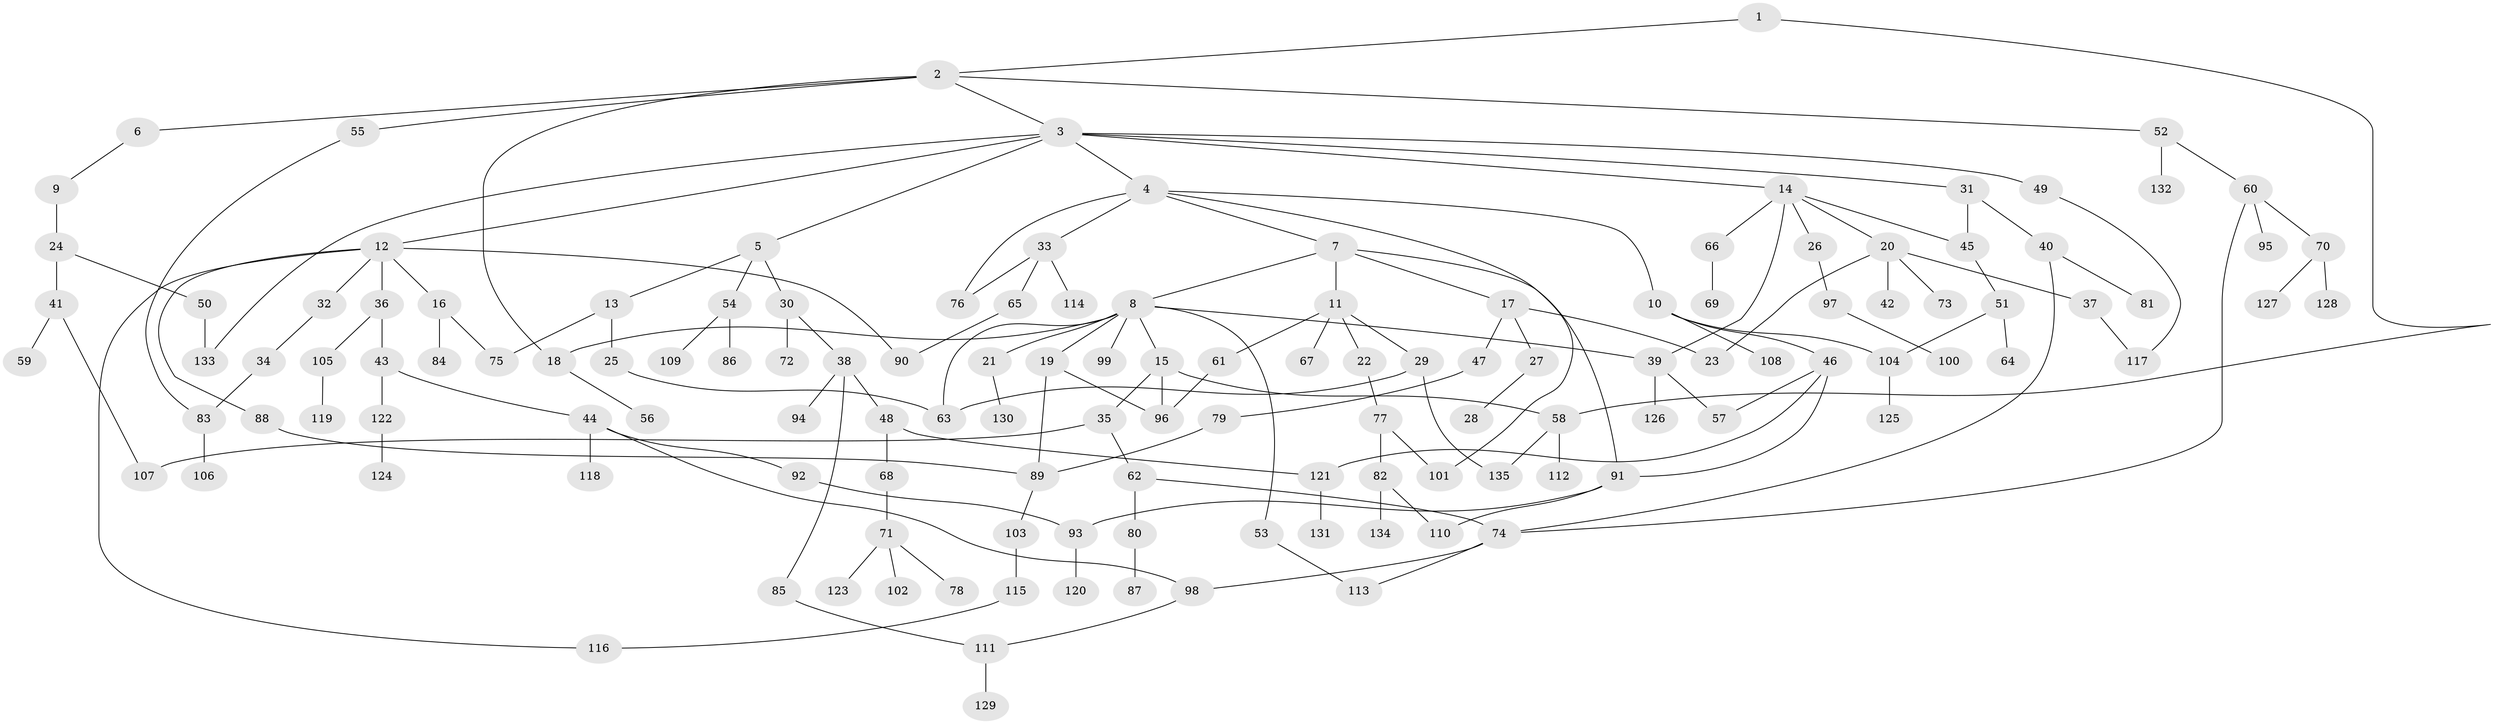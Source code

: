 // Generated by graph-tools (version 1.1) at 2025/49/03/09/25 03:49:22]
// undirected, 135 vertices, 166 edges
graph export_dot {
graph [start="1"]
  node [color=gray90,style=filled];
  1;
  2;
  3;
  4;
  5;
  6;
  7;
  8;
  9;
  10;
  11;
  12;
  13;
  14;
  15;
  16;
  17;
  18;
  19;
  20;
  21;
  22;
  23;
  24;
  25;
  26;
  27;
  28;
  29;
  30;
  31;
  32;
  33;
  34;
  35;
  36;
  37;
  38;
  39;
  40;
  41;
  42;
  43;
  44;
  45;
  46;
  47;
  48;
  49;
  50;
  51;
  52;
  53;
  54;
  55;
  56;
  57;
  58;
  59;
  60;
  61;
  62;
  63;
  64;
  65;
  66;
  67;
  68;
  69;
  70;
  71;
  72;
  73;
  74;
  75;
  76;
  77;
  78;
  79;
  80;
  81;
  82;
  83;
  84;
  85;
  86;
  87;
  88;
  89;
  90;
  91;
  92;
  93;
  94;
  95;
  96;
  97;
  98;
  99;
  100;
  101;
  102;
  103;
  104;
  105;
  106;
  107;
  108;
  109;
  110;
  111;
  112;
  113;
  114;
  115;
  116;
  117;
  118;
  119;
  120;
  121;
  122;
  123;
  124;
  125;
  126;
  127;
  128;
  129;
  130;
  131;
  132;
  133;
  134;
  135;
  1 -- 2;
  1 -- 58;
  2 -- 3;
  2 -- 6;
  2 -- 18;
  2 -- 52;
  2 -- 55;
  3 -- 4;
  3 -- 5;
  3 -- 12;
  3 -- 14;
  3 -- 31;
  3 -- 49;
  3 -- 133;
  4 -- 7;
  4 -- 10;
  4 -- 33;
  4 -- 76;
  4 -- 101;
  5 -- 13;
  5 -- 30;
  5 -- 54;
  6 -- 9;
  7 -- 8;
  7 -- 11;
  7 -- 17;
  7 -- 91;
  8 -- 15;
  8 -- 19;
  8 -- 21;
  8 -- 53;
  8 -- 99;
  8 -- 39;
  8 -- 63;
  8 -- 18;
  9 -- 24;
  10 -- 46;
  10 -- 108;
  10 -- 104;
  11 -- 22;
  11 -- 29;
  11 -- 61;
  11 -- 67;
  12 -- 16;
  12 -- 32;
  12 -- 36;
  12 -- 88;
  12 -- 90;
  12 -- 116;
  13 -- 25;
  13 -- 75;
  14 -- 20;
  14 -- 26;
  14 -- 39;
  14 -- 45;
  14 -- 66;
  15 -- 35;
  15 -- 58;
  15 -- 96;
  16 -- 75;
  16 -- 84;
  17 -- 27;
  17 -- 47;
  17 -- 23;
  18 -- 56;
  19 -- 89;
  19 -- 96;
  20 -- 23;
  20 -- 37;
  20 -- 42;
  20 -- 73;
  21 -- 130;
  22 -- 77;
  24 -- 41;
  24 -- 50;
  25 -- 63;
  26 -- 97;
  27 -- 28;
  29 -- 63;
  29 -- 135;
  30 -- 38;
  30 -- 72;
  31 -- 40;
  31 -- 45;
  32 -- 34;
  33 -- 65;
  33 -- 114;
  33 -- 76;
  34 -- 83;
  35 -- 62;
  35 -- 107;
  36 -- 43;
  36 -- 105;
  37 -- 117;
  38 -- 48;
  38 -- 85;
  38 -- 94;
  39 -- 126;
  39 -- 57;
  40 -- 74;
  40 -- 81;
  41 -- 59;
  41 -- 107;
  43 -- 44;
  43 -- 122;
  44 -- 92;
  44 -- 118;
  44 -- 98;
  45 -- 51;
  46 -- 57;
  46 -- 91;
  46 -- 121;
  47 -- 79;
  48 -- 68;
  48 -- 121;
  49 -- 117;
  50 -- 133;
  51 -- 64;
  51 -- 104;
  52 -- 60;
  52 -- 132;
  53 -- 113;
  54 -- 86;
  54 -- 109;
  55 -- 83;
  58 -- 112;
  58 -- 135;
  60 -- 70;
  60 -- 95;
  60 -- 74;
  61 -- 96;
  62 -- 80;
  62 -- 74;
  65 -- 90;
  66 -- 69;
  68 -- 71;
  70 -- 127;
  70 -- 128;
  71 -- 78;
  71 -- 102;
  71 -- 123;
  74 -- 98;
  74 -- 113;
  77 -- 82;
  77 -- 101;
  79 -- 89;
  80 -- 87;
  82 -- 110;
  82 -- 134;
  83 -- 106;
  85 -- 111;
  88 -- 89;
  89 -- 103;
  91 -- 93;
  91 -- 110;
  92 -- 93;
  93 -- 120;
  97 -- 100;
  98 -- 111;
  103 -- 115;
  104 -- 125;
  105 -- 119;
  111 -- 129;
  115 -- 116;
  121 -- 131;
  122 -- 124;
}
